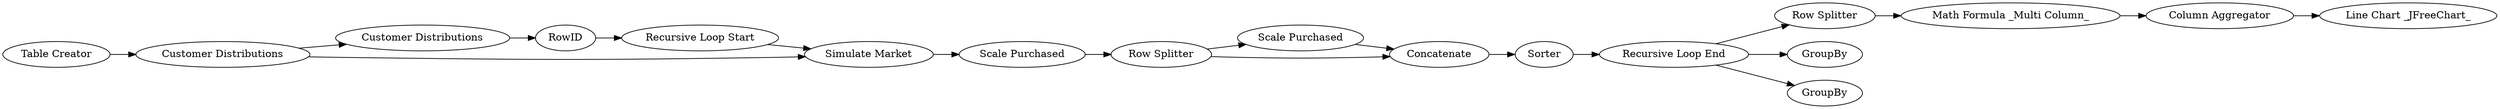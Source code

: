 digraph {
	27 -> 24
	8 -> 13
	2 -> 3
	23 -> 26
	2 -> 8
	11 -> 23
	4 -> 6
	13 -> 5
	26 -> 27
	11 -> 12
	1 -> 2
	10 -> 11
	6 -> 7
	7 -> 9
	5 -> 3
	11 -> 14
	3 -> 4
	9 -> 10
	6 -> 9
	5 [label="Recursive Loop Start"]
	24 [label="Line Chart _JFreeChart_"]
	27 [label="Column Aggregator"]
	13 [label=RowID]
	1 [label="Table Creator"]
	7 [label="Scale Purchased"]
	12 [label=GroupBy]
	9 [label=Concatenate]
	11 [label="Recursive Loop End"]
	4 [label="Scale Purchased"]
	23 [label="Row Splitter"]
	26 [label="Math Formula _Multi Column_"]
	8 [label="Customer Distributions"]
	6 [label="Row Splitter"]
	14 [label=GroupBy]
	3 [label="Simulate Market"]
	2 [label="Customer Distributions"]
	10 [label=Sorter]
	rankdir=LR
}

